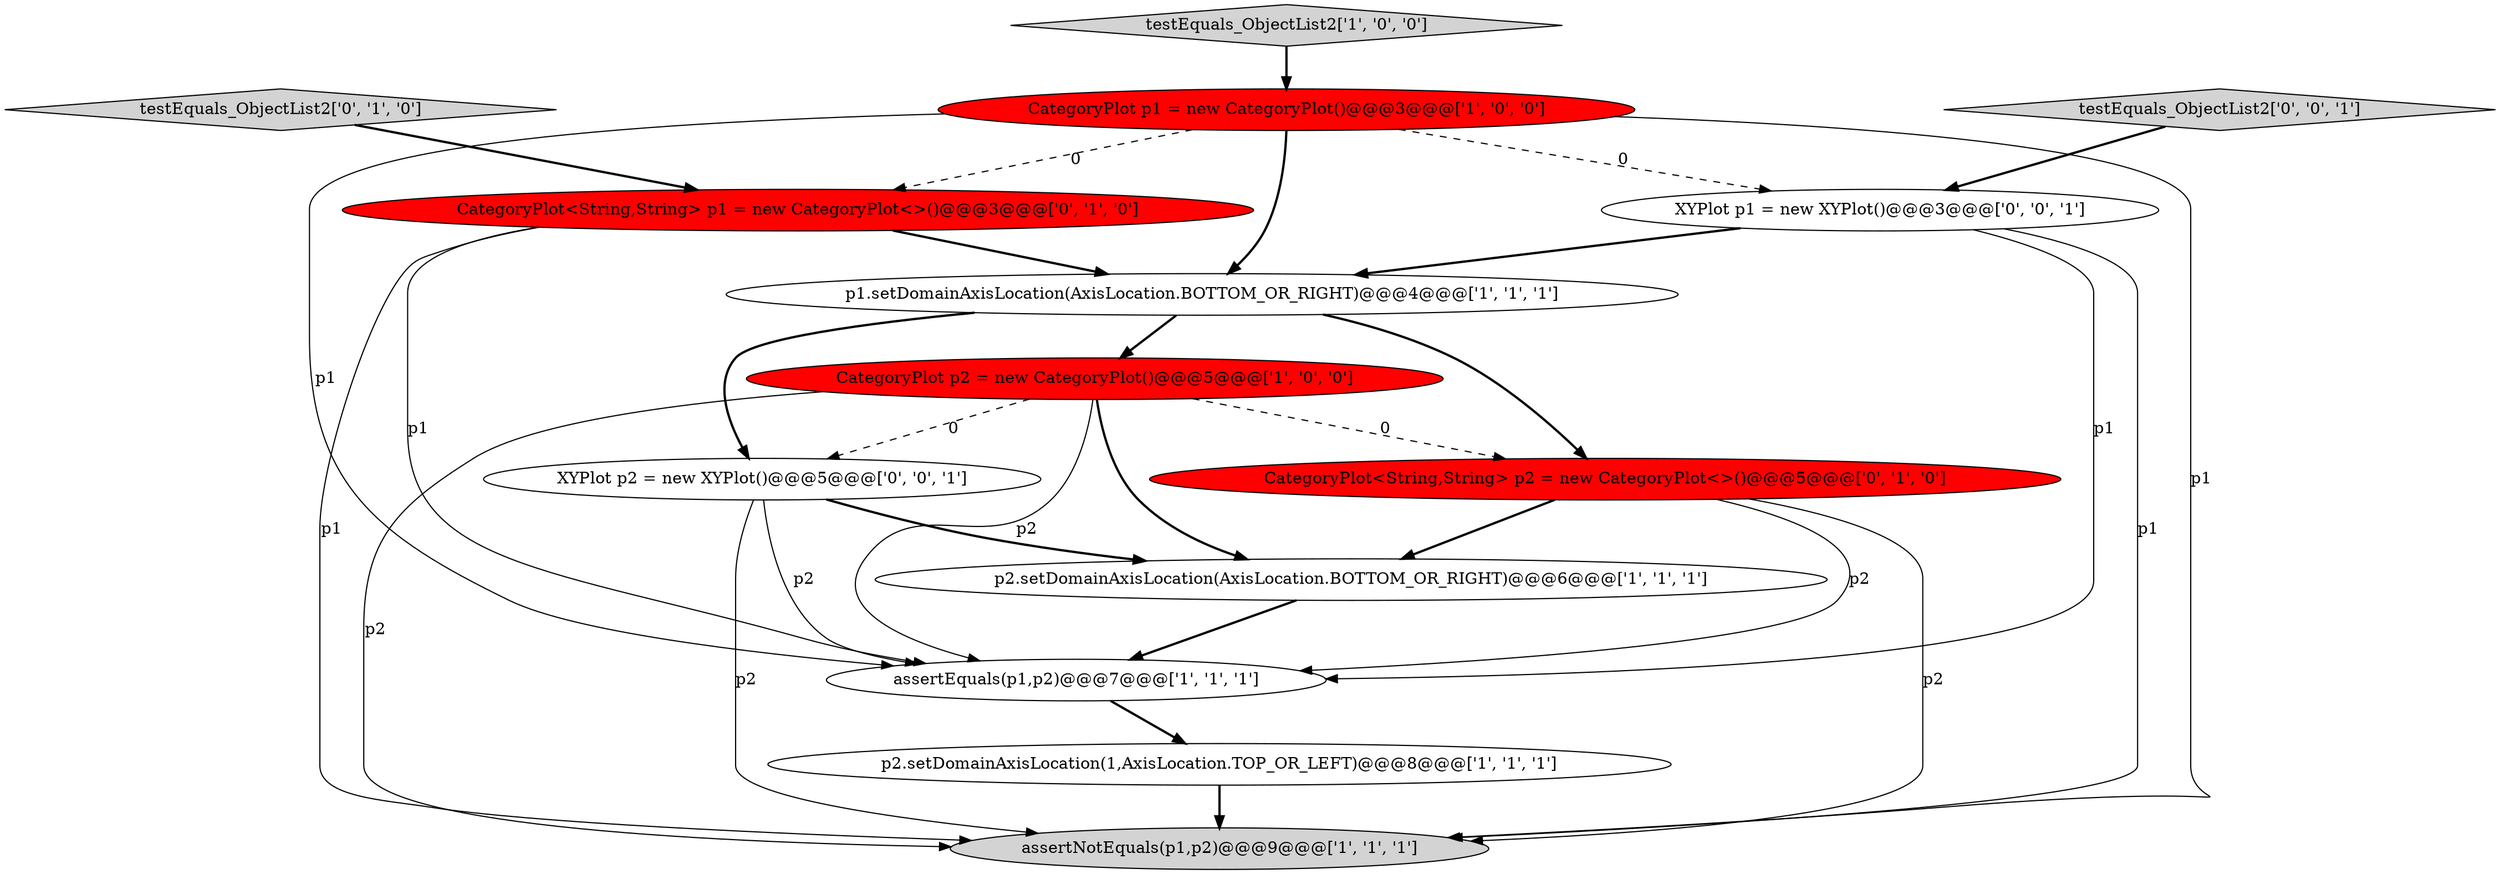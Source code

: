 digraph {
0 [style = filled, label = "p2.setDomainAxisLocation(AxisLocation.BOTTOM_OR_RIGHT)@@@6@@@['1', '1', '1']", fillcolor = white, shape = ellipse image = "AAA0AAABBB1BBB"];
9 [style = filled, label = "CategoryPlot<String,String> p2 = new CategoryPlot<>()@@@5@@@['0', '1', '0']", fillcolor = red, shape = ellipse image = "AAA1AAABBB2BBB"];
7 [style = filled, label = "assertNotEquals(p1,p2)@@@9@@@['1', '1', '1']", fillcolor = lightgray, shape = ellipse image = "AAA0AAABBB1BBB"];
1 [style = filled, label = "CategoryPlot p1 = new CategoryPlot()@@@3@@@['1', '0', '0']", fillcolor = red, shape = ellipse image = "AAA1AAABBB1BBB"];
8 [style = filled, label = "CategoryPlot<String,String> p1 = new CategoryPlot<>()@@@3@@@['0', '1', '0']", fillcolor = red, shape = ellipse image = "AAA1AAABBB2BBB"];
12 [style = filled, label = "XYPlot p2 = new XYPlot()@@@5@@@['0', '0', '1']", fillcolor = white, shape = ellipse image = "AAA0AAABBB3BBB"];
2 [style = filled, label = "assertEquals(p1,p2)@@@7@@@['1', '1', '1']", fillcolor = white, shape = ellipse image = "AAA0AAABBB1BBB"];
5 [style = filled, label = "CategoryPlot p2 = new CategoryPlot()@@@5@@@['1', '0', '0']", fillcolor = red, shape = ellipse image = "AAA1AAABBB1BBB"];
10 [style = filled, label = "testEquals_ObjectList2['0', '1', '0']", fillcolor = lightgray, shape = diamond image = "AAA0AAABBB2BBB"];
4 [style = filled, label = "testEquals_ObjectList2['1', '0', '0']", fillcolor = lightgray, shape = diamond image = "AAA0AAABBB1BBB"];
13 [style = filled, label = "testEquals_ObjectList2['0', '0', '1']", fillcolor = lightgray, shape = diamond image = "AAA0AAABBB3BBB"];
6 [style = filled, label = "p1.setDomainAxisLocation(AxisLocation.BOTTOM_OR_RIGHT)@@@4@@@['1', '1', '1']", fillcolor = white, shape = ellipse image = "AAA0AAABBB1BBB"];
3 [style = filled, label = "p2.setDomainAxisLocation(1,AxisLocation.TOP_OR_LEFT)@@@8@@@['1', '1', '1']", fillcolor = white, shape = ellipse image = "AAA0AAABBB1BBB"];
11 [style = filled, label = "XYPlot p1 = new XYPlot()@@@3@@@['0', '0', '1']", fillcolor = white, shape = ellipse image = "AAA0AAABBB3BBB"];
8->2 [style = solid, label="p1"];
5->12 [style = dashed, label="0"];
9->0 [style = bold, label=""];
11->7 [style = solid, label="p1"];
2->3 [style = bold, label=""];
5->7 [style = solid, label="p2"];
11->6 [style = bold, label=""];
0->2 [style = bold, label=""];
5->9 [style = dashed, label="0"];
8->6 [style = bold, label=""];
12->2 [style = solid, label="p2"];
8->7 [style = solid, label="p1"];
12->0 [style = bold, label=""];
13->11 [style = bold, label=""];
11->2 [style = solid, label="p1"];
6->5 [style = bold, label=""];
9->2 [style = solid, label="p2"];
1->6 [style = bold, label=""];
10->8 [style = bold, label=""];
5->0 [style = bold, label=""];
3->7 [style = bold, label=""];
12->7 [style = solid, label="p2"];
1->11 [style = dashed, label="0"];
1->8 [style = dashed, label="0"];
4->1 [style = bold, label=""];
6->9 [style = bold, label=""];
5->2 [style = solid, label="p2"];
9->7 [style = solid, label="p2"];
1->2 [style = solid, label="p1"];
1->7 [style = solid, label="p1"];
6->12 [style = bold, label=""];
}
